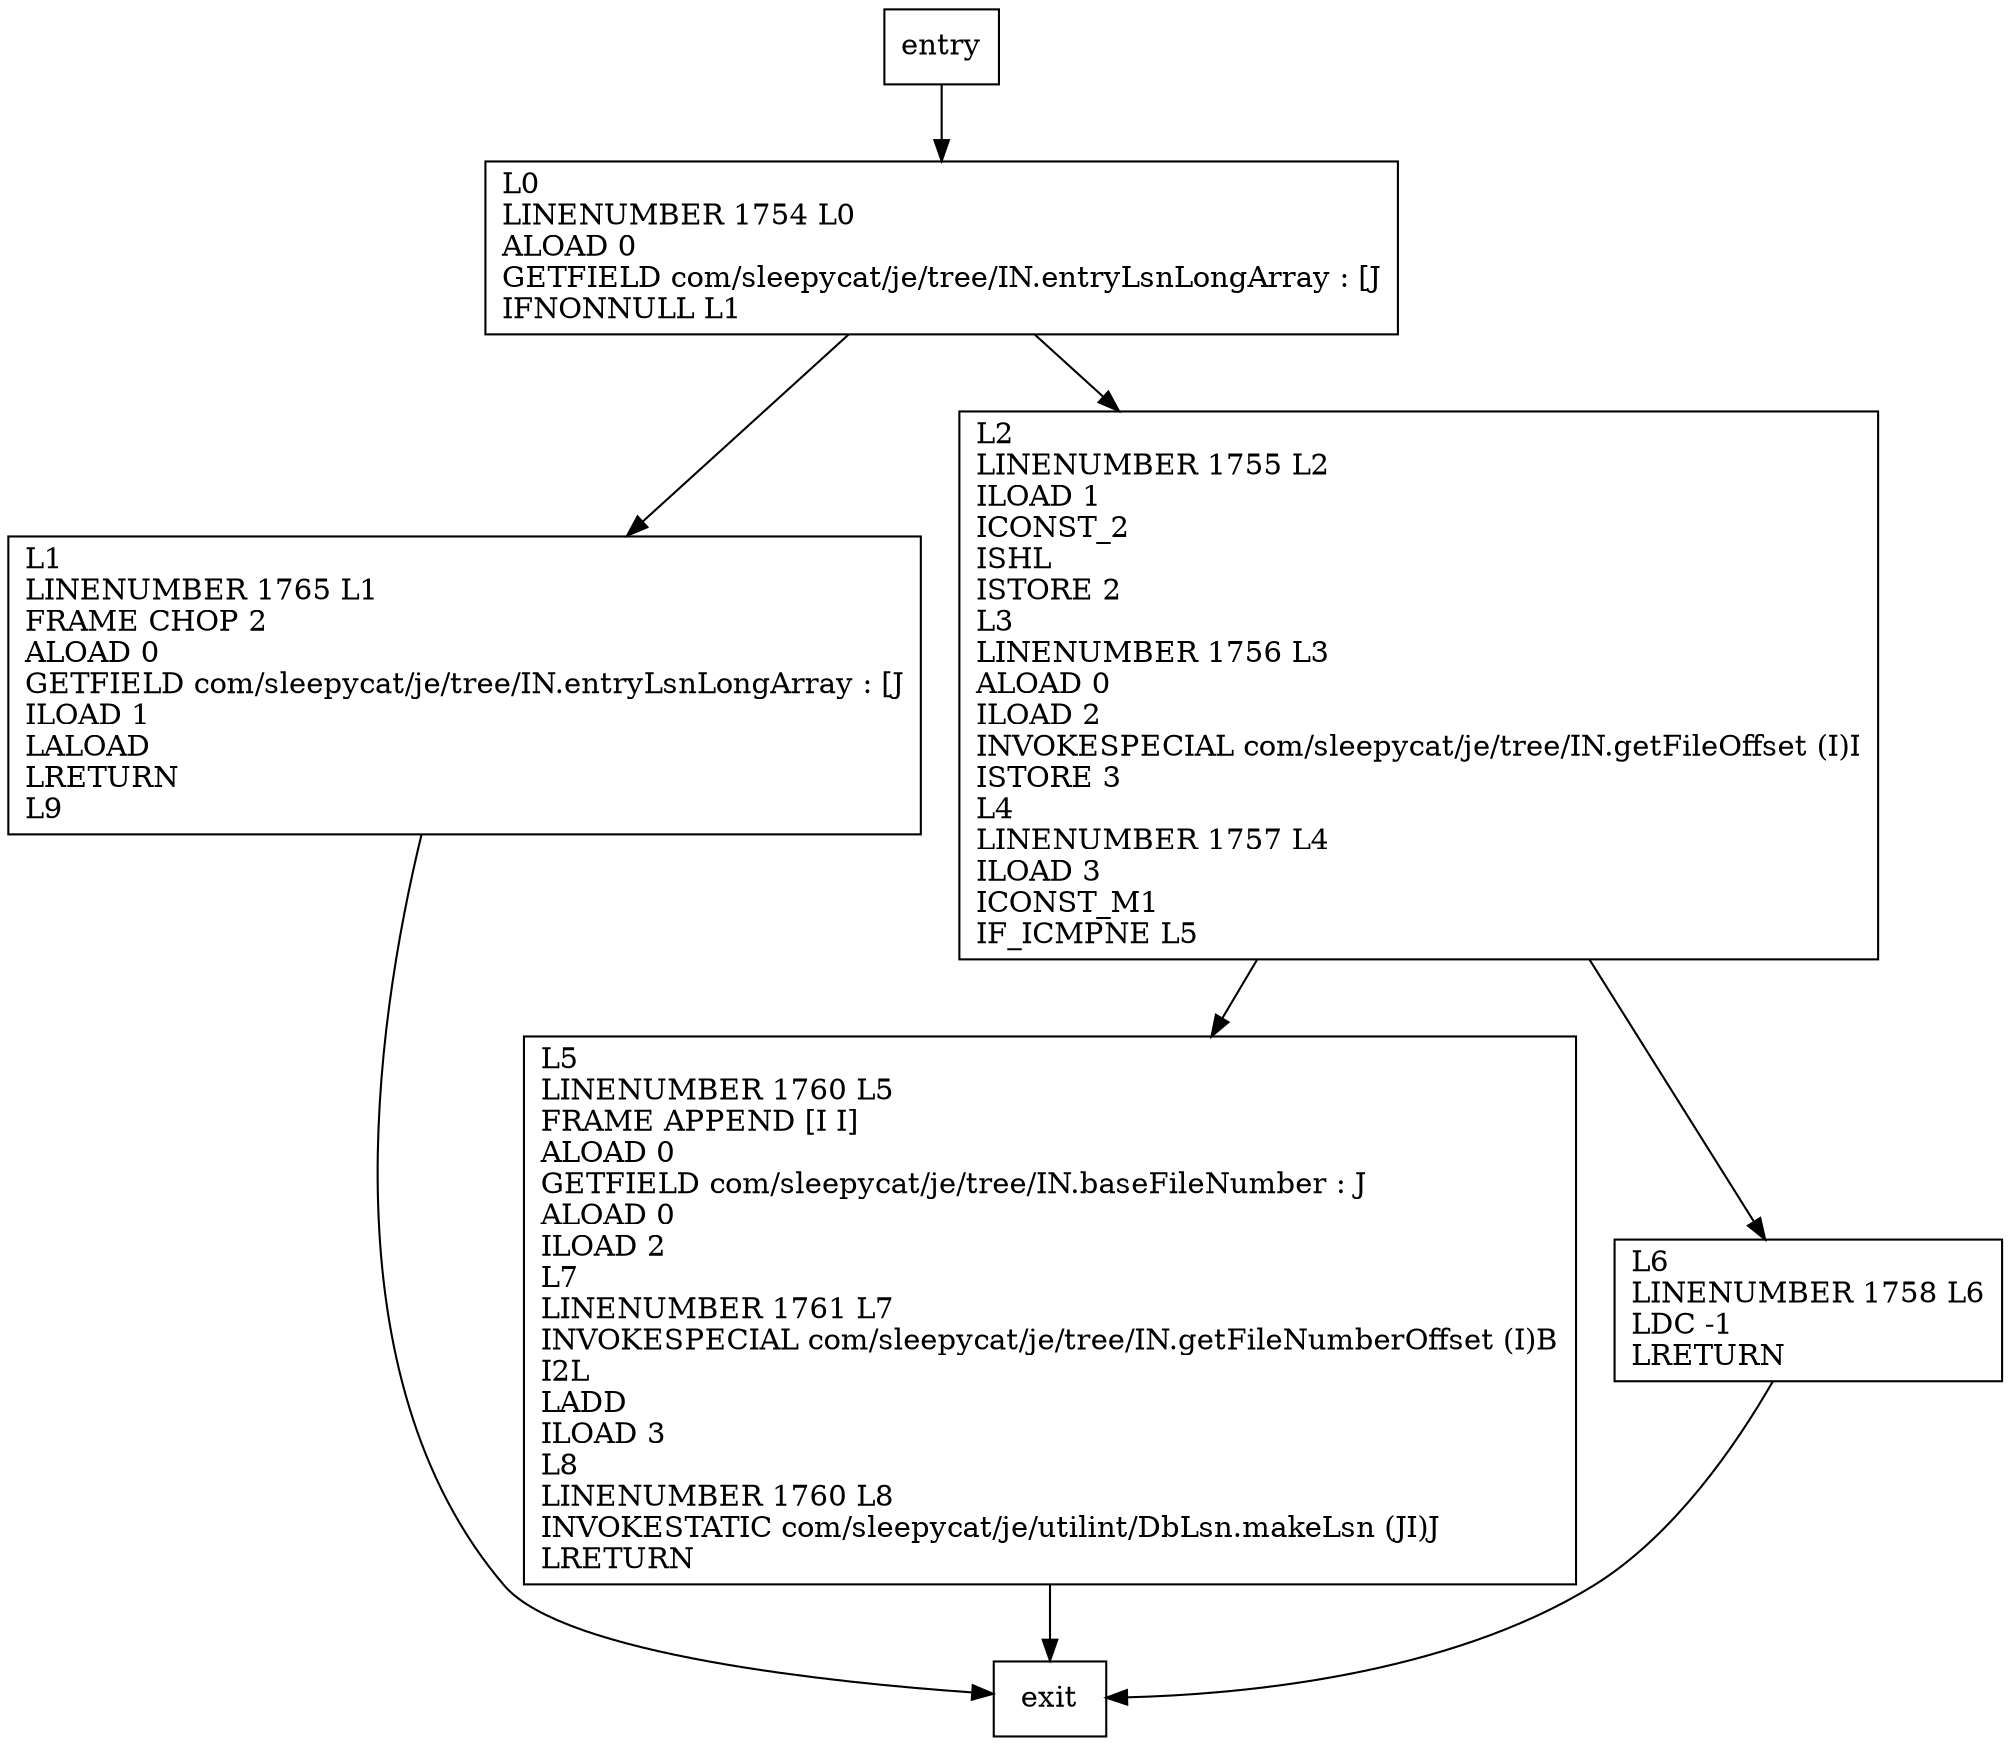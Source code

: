digraph getLsn {
node [shape=record];
1868476303 [label="L0\lLINENUMBER 1754 L0\lALOAD 0\lGETFIELD com/sleepycat/je/tree/IN.entryLsnLongArray : [J\lIFNONNULL L1\l"];
1064198269 [label="L1\lLINENUMBER 1765 L1\lFRAME CHOP 2\lALOAD 0\lGETFIELD com/sleepycat/je/tree/IN.entryLsnLongArray : [J\lILOAD 1\lLALOAD\lLRETURN\lL9\l"];
808275003 [label="L2\lLINENUMBER 1755 L2\lILOAD 1\lICONST_2\lISHL\lISTORE 2\lL3\lLINENUMBER 1756 L3\lALOAD 0\lILOAD 2\lINVOKESPECIAL com/sleepycat/je/tree/IN.getFileOffset (I)I\lISTORE 3\lL4\lLINENUMBER 1757 L4\lILOAD 3\lICONST_M1\lIF_ICMPNE L5\l"];
555937830 [label="L5\lLINENUMBER 1760 L5\lFRAME APPEND [I I]\lALOAD 0\lGETFIELD com/sleepycat/je/tree/IN.baseFileNumber : J\lALOAD 0\lILOAD 2\lL7\lLINENUMBER 1761 L7\lINVOKESPECIAL com/sleepycat/je/tree/IN.getFileNumberOffset (I)B\lI2L\lLADD\lILOAD 3\lL8\lLINENUMBER 1760 L8\lINVOKESTATIC com/sleepycat/je/utilint/DbLsn.makeLsn (JI)J\lLRETURN\l"];
999952730 [label="L6\lLINENUMBER 1758 L6\lLDC -1\lLRETURN\l"];
entry;
exit;
entry -> 1868476303
1868476303 -> 1064198269
1868476303 -> 808275003
1064198269 -> exit
808275003 -> 555937830
808275003 -> 999952730
555937830 -> exit
999952730 -> exit
}
